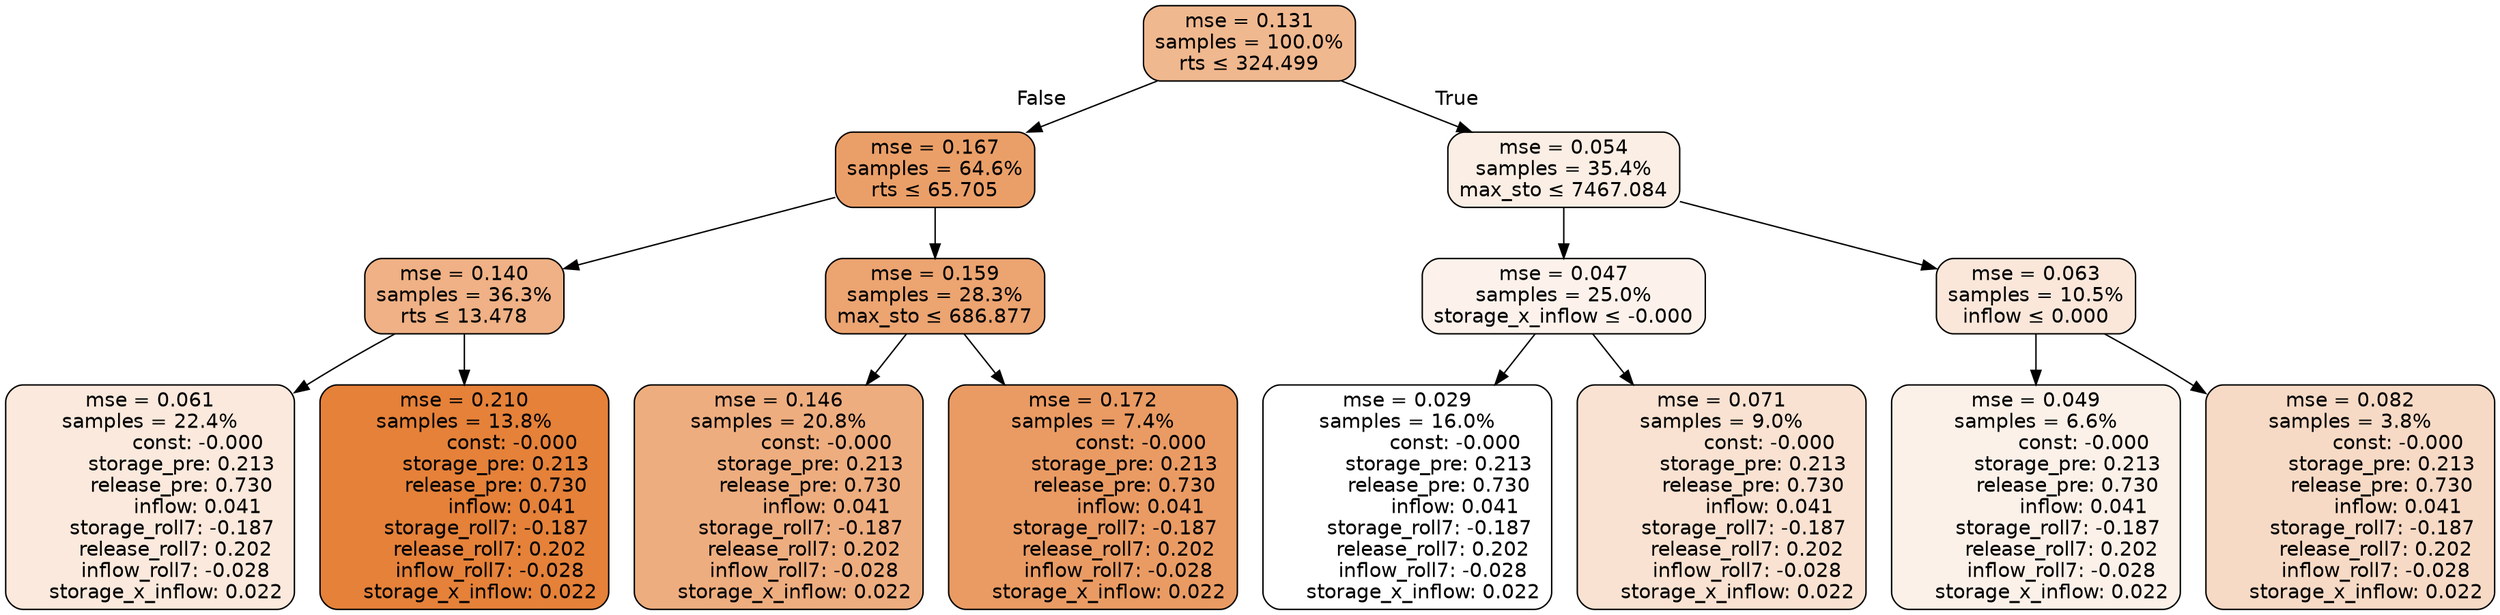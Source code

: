 digraph tree {
node [shape=rectangle, style="filled, rounded", color="black", fontname=helvetica] ;
edge [fontname=helvetica] ;
	"0" [label="mse = 0.131
samples = 100.0%
rts &le; 324.499", fillcolor="#f0b88f"]
	"1" [label="mse = 0.167
samples = 64.6%
rts &le; 65.705", fillcolor="#eb9f68"]
	"2" [label="mse = 0.140
samples = 36.3%
rts &le; 13.478", fillcolor="#efb185"]
	"3" [label="mse = 0.061
samples = 22.4%
               const: -0.000
          storage_pre: 0.213
          release_pre: 0.730
               inflow: 0.041
       storage_roll7: -0.187
        release_roll7: 0.202
        inflow_roll7: -0.028
     storage_x_inflow: 0.022", fillcolor="#fae9dc"]
	"4" [label="mse = 0.210
samples = 13.8%
               const: -0.000
          storage_pre: 0.213
          release_pre: 0.730
               inflow: 0.041
       storage_roll7: -0.187
        release_roll7: 0.202
        inflow_roll7: -0.028
     storage_x_inflow: 0.022", fillcolor="#e58139"]
	"5" [label="mse = 0.159
samples = 28.3%
max_sto &le; 686.877", fillcolor="#eca471"]
	"6" [label="mse = 0.146
samples = 20.8%
               const: -0.000
          storage_pre: 0.213
          release_pre: 0.730
               inflow: 0.041
       storage_roll7: -0.187
        release_roll7: 0.202
        inflow_roll7: -0.028
     storage_x_inflow: 0.022", fillcolor="#eead7f"]
	"7" [label="mse = 0.172
samples = 7.4%
               const: -0.000
          storage_pre: 0.213
          release_pre: 0.730
               inflow: 0.041
       storage_roll7: -0.187
        release_roll7: 0.202
        inflow_roll7: -0.028
     storage_x_inflow: 0.022", fillcolor="#ea9b63"]
	"8" [label="mse = 0.054
samples = 35.4%
max_sto &le; 7467.084", fillcolor="#fbeee4"]
	"9" [label="mse = 0.047
samples = 25.0%
storage_x_inflow &le; -0.000", fillcolor="#fcf2eb"]
	"10" [label="mse = 0.029
samples = 16.0%
               const: -0.000
          storage_pre: 0.213
          release_pre: 0.730
               inflow: 0.041
       storage_roll7: -0.187
        release_roll7: 0.202
        inflow_roll7: -0.028
     storage_x_inflow: 0.022", fillcolor="#ffffff"]
	"11" [label="mse = 0.071
samples = 9.0%
               const: -0.000
          storage_pre: 0.213
          release_pre: 0.730
               inflow: 0.041
       storage_roll7: -0.187
        release_roll7: 0.202
        inflow_roll7: -0.028
     storage_x_inflow: 0.022", fillcolor="#f9e2d1"]
	"12" [label="mse = 0.063
samples = 10.5%
inflow &le; 0.000", fillcolor="#fae7da"]
	"13" [label="mse = 0.049
samples = 6.6%
               const: -0.000
          storage_pre: 0.213
          release_pre: 0.730
               inflow: 0.041
       storage_roll7: -0.187
        release_roll7: 0.202
        inflow_roll7: -0.028
     storage_x_inflow: 0.022", fillcolor="#fcf1e9"]
	"14" [label="mse = 0.082
samples = 3.8%
               const: -0.000
          storage_pre: 0.213
          release_pre: 0.730
               inflow: 0.041
       storage_roll7: -0.187
        release_roll7: 0.202
        inflow_roll7: -0.028
     storage_x_inflow: 0.022", fillcolor="#f7dac5"]

	"0" -> "1" [labeldistance=2.5, labelangle=45, headlabel="False"]
	"1" -> "2"
	"2" -> "3"
	"2" -> "4"
	"1" -> "5"
	"5" -> "6"
	"5" -> "7"
	"0" -> "8" [labeldistance=2.5, labelangle=-45, headlabel="True"]
	"8" -> "9"
	"9" -> "10"
	"9" -> "11"
	"8" -> "12"
	"12" -> "13"
	"12" -> "14"
}